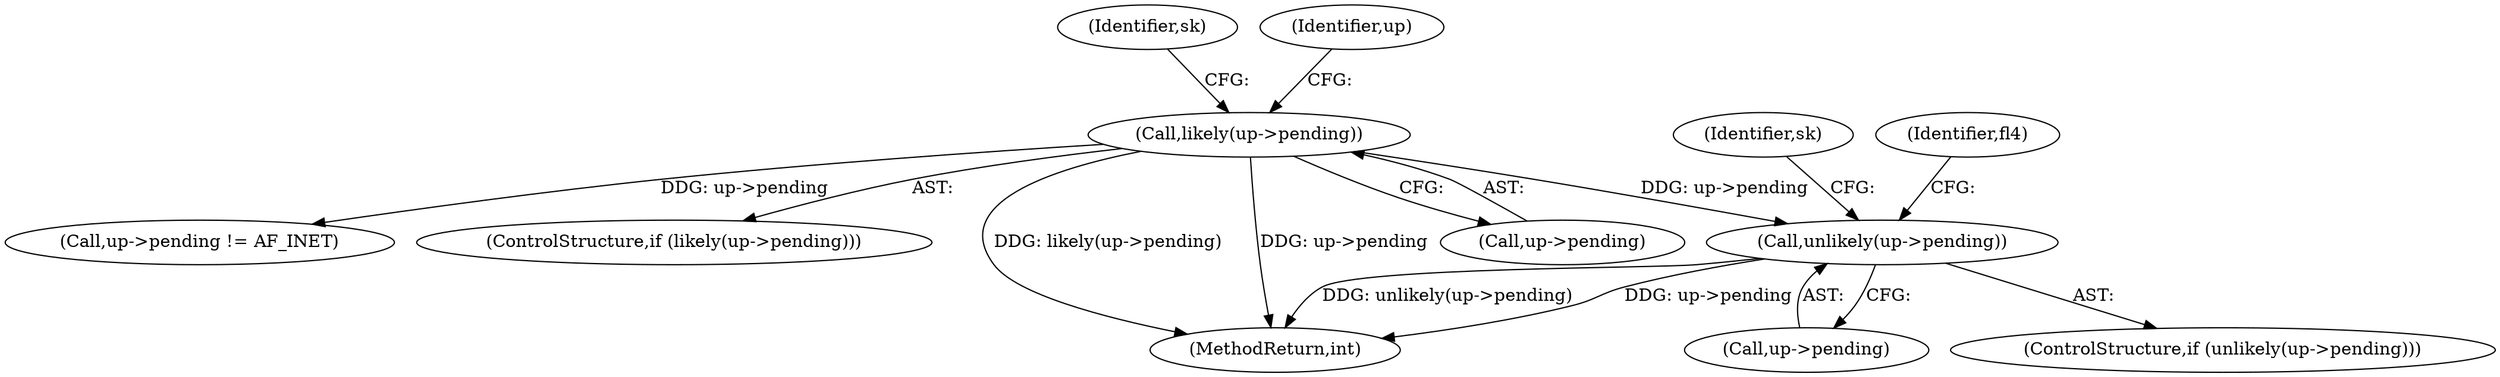 digraph "0_linux_f6d8bd051c391c1c0458a30b2a7abcd939329259_32@pointer" {
"1000685" [label="(Call,unlikely(up->pending))"];
"1000210" [label="(Call,likely(up->pending))"];
"1000230" [label="(Identifier,sk)"];
"1000211" [label="(Call,up->pending)"];
"1000217" [label="(Call,up->pending != AF_INET)"];
"1000684" [label="(ControlStructure,if (unlikely(up->pending)))"];
"1000691" [label="(Identifier,sk)"];
"1000210" [label="(Call,likely(up->pending))"];
"1000698" [label="(Identifier,fl4)"];
"1000209" [label="(ControlStructure,if (likely(up->pending)))"];
"1000686" [label="(Call,up->pending)"];
"1000219" [label="(Identifier,up)"];
"1000850" [label="(MethodReturn,int)"];
"1000685" [label="(Call,unlikely(up->pending))"];
"1000685" -> "1000684"  [label="AST: "];
"1000685" -> "1000686"  [label="CFG: "];
"1000686" -> "1000685"  [label="AST: "];
"1000691" -> "1000685"  [label="CFG: "];
"1000698" -> "1000685"  [label="CFG: "];
"1000685" -> "1000850"  [label="DDG: unlikely(up->pending)"];
"1000685" -> "1000850"  [label="DDG: up->pending"];
"1000210" -> "1000685"  [label="DDG: up->pending"];
"1000210" -> "1000209"  [label="AST: "];
"1000210" -> "1000211"  [label="CFG: "];
"1000211" -> "1000210"  [label="AST: "];
"1000219" -> "1000210"  [label="CFG: "];
"1000230" -> "1000210"  [label="CFG: "];
"1000210" -> "1000850"  [label="DDG: likely(up->pending)"];
"1000210" -> "1000850"  [label="DDG: up->pending"];
"1000210" -> "1000217"  [label="DDG: up->pending"];
}
